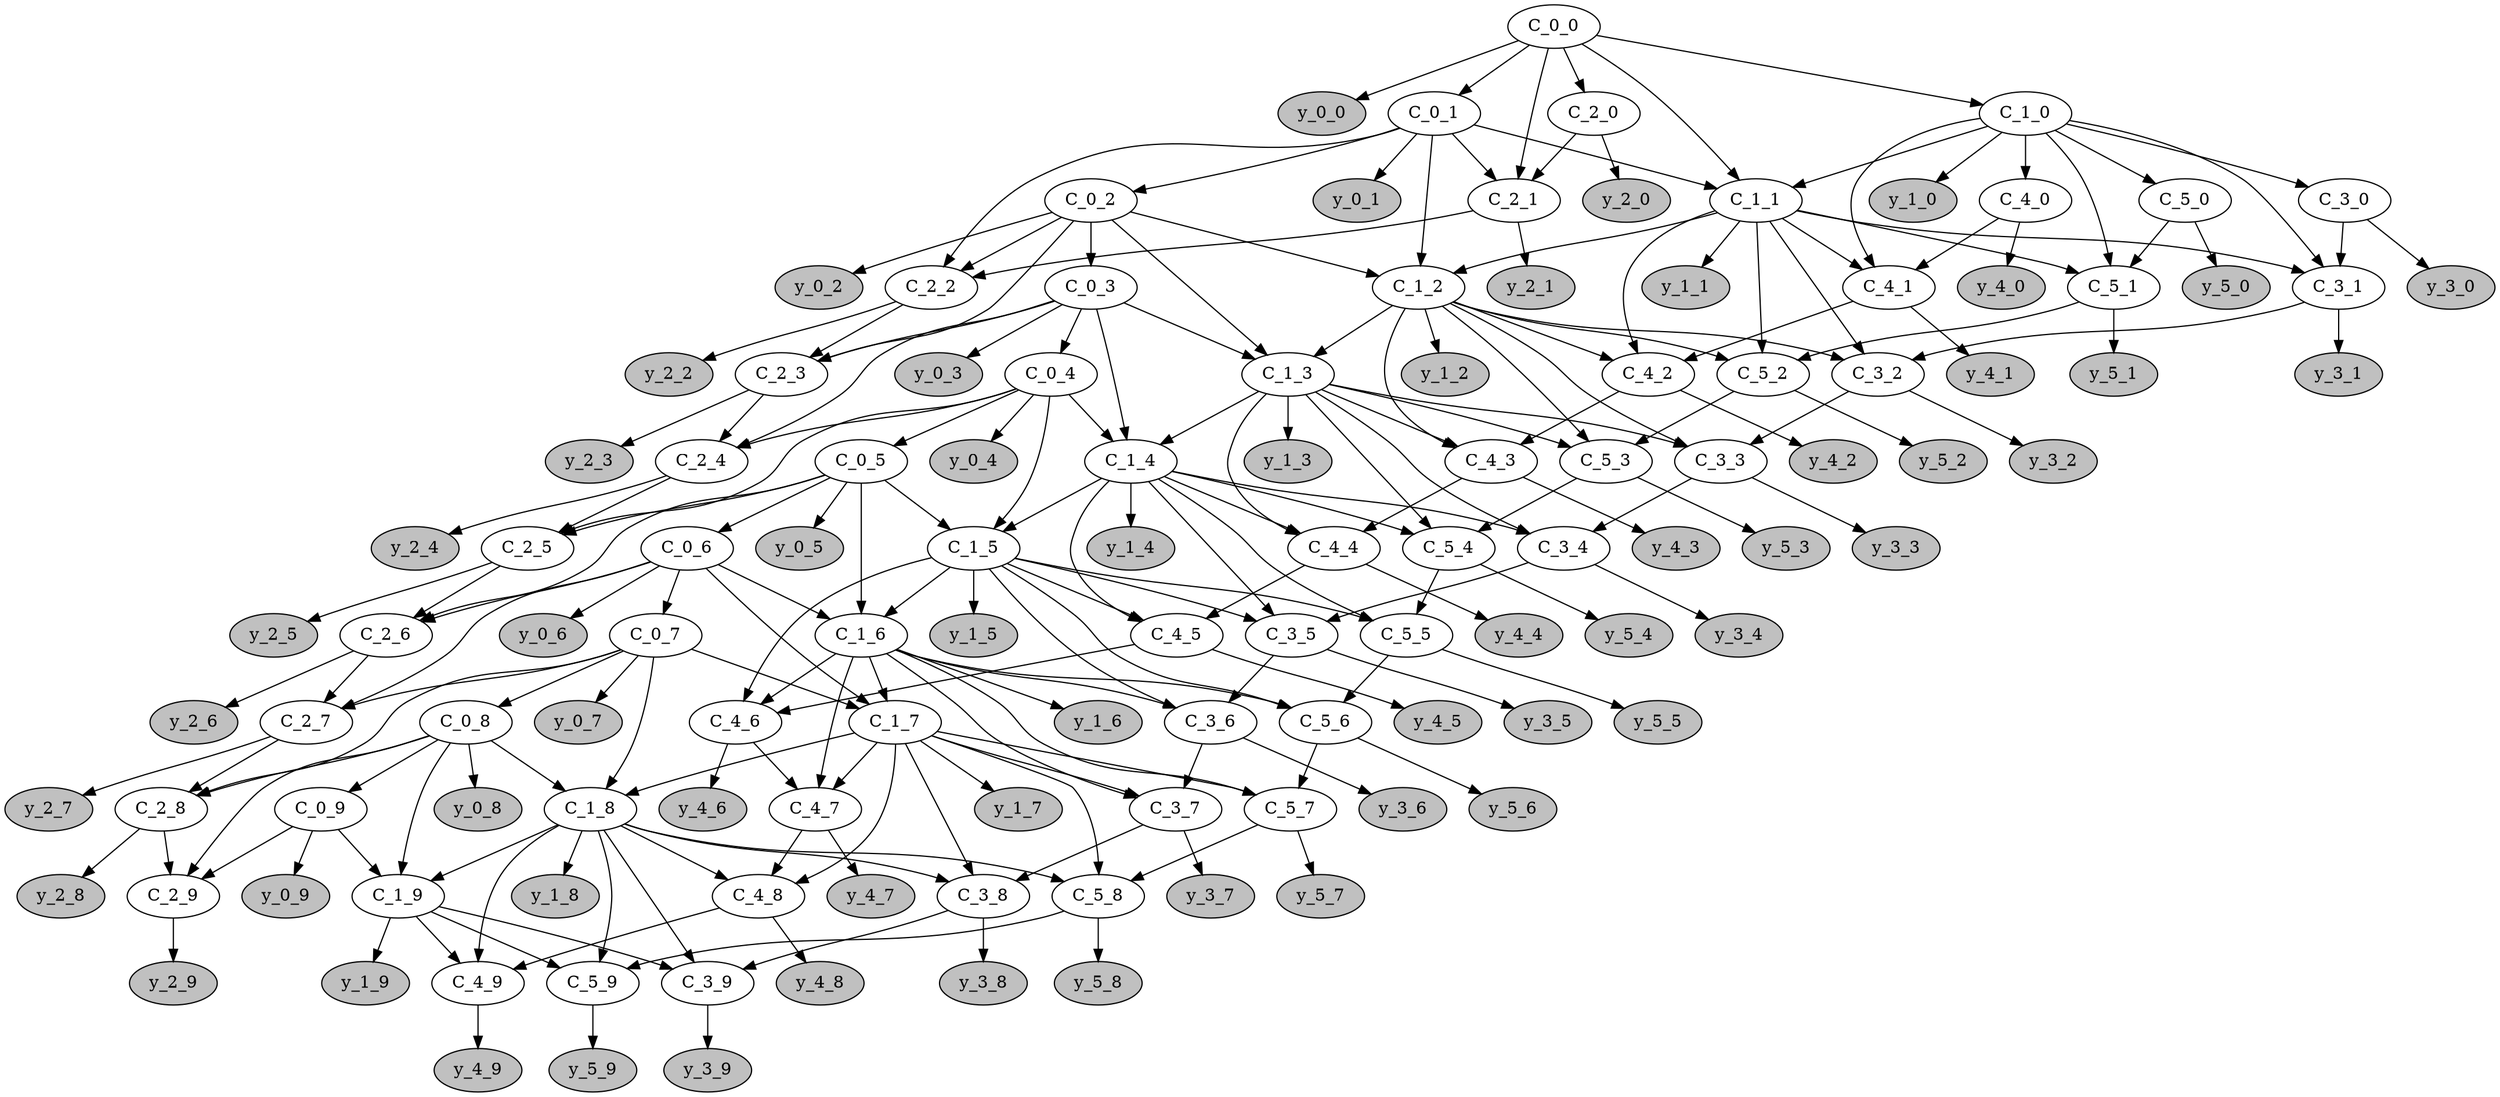 digraph {
	C_0_0 [label=C_0_0 fillcolor=white shape=ellipse style=filled]
	y_0_0 [label=y_0_0 fillcolor=grey shape=ellipse style=filled]
	C_0_1 [label=C_0_1 fillcolor=white shape=ellipse style=filled]
	y_0_1 [label=y_0_1 fillcolor=grey shape=ellipse style=filled]
	C_0_2 [label=C_0_2 fillcolor=white shape=ellipse style=filled]
	y_0_2 [label=y_0_2 fillcolor=grey shape=ellipse style=filled]
	C_0_3 [label=C_0_3 fillcolor=white shape=ellipse style=filled]
	y_0_3 [label=y_0_3 fillcolor=grey shape=ellipse style=filled]
	C_0_4 [label=C_0_4 fillcolor=white shape=ellipse style=filled]
	y_0_4 [label=y_0_4 fillcolor=grey shape=ellipse style=filled]
	C_0_5 [label=C_0_5 fillcolor=white shape=ellipse style=filled]
	y_0_5 [label=y_0_5 fillcolor=grey shape=ellipse style=filled]
	C_0_6 [label=C_0_6 fillcolor=white shape=ellipse style=filled]
	y_0_6 [label=y_0_6 fillcolor=grey shape=ellipse style=filled]
	C_0_7 [label=C_0_7 fillcolor=white shape=ellipse style=filled]
	y_0_7 [label=y_0_7 fillcolor=grey shape=ellipse style=filled]
	C_0_8 [label=C_0_8 fillcolor=white shape=ellipse style=filled]
	y_0_8 [label=y_0_8 fillcolor=grey shape=ellipse style=filled]
	C_0_9 [label=C_0_9 fillcolor=white shape=ellipse style=filled]
	y_0_9 [label=y_0_9 fillcolor=grey shape=ellipse style=filled]
	C_1_0 [label=C_1_0 fillcolor=white shape=ellipse style=filled]
	y_1_0 [label=y_1_0 fillcolor=grey shape=ellipse style=filled]
	C_1_1 [label=C_1_1 fillcolor=white shape=ellipse style=filled]
	y_1_1 [label=y_1_1 fillcolor=grey shape=ellipse style=filled]
	C_1_2 [label=C_1_2 fillcolor=white shape=ellipse style=filled]
	y_1_2 [label=y_1_2 fillcolor=grey shape=ellipse style=filled]
	C_1_3 [label=C_1_3 fillcolor=white shape=ellipse style=filled]
	y_1_3 [label=y_1_3 fillcolor=grey shape=ellipse style=filled]
	C_1_4 [label=C_1_4 fillcolor=white shape=ellipse style=filled]
	y_1_4 [label=y_1_4 fillcolor=grey shape=ellipse style=filled]
	C_1_5 [label=C_1_5 fillcolor=white shape=ellipse style=filled]
	y_1_5 [label=y_1_5 fillcolor=grey shape=ellipse style=filled]
	C_1_6 [label=C_1_6 fillcolor=white shape=ellipse style=filled]
	y_1_6 [label=y_1_6 fillcolor=grey shape=ellipse style=filled]
	C_1_7 [label=C_1_7 fillcolor=white shape=ellipse style=filled]
	y_1_7 [label=y_1_7 fillcolor=grey shape=ellipse style=filled]
	C_1_8 [label=C_1_8 fillcolor=white shape=ellipse style=filled]
	y_1_8 [label=y_1_8 fillcolor=grey shape=ellipse style=filled]
	C_1_9 [label=C_1_9 fillcolor=white shape=ellipse style=filled]
	y_1_9 [label=y_1_9 fillcolor=grey shape=ellipse style=filled]
	C_3_0 [label=C_3_0 fillcolor=white shape=ellipse style=filled]
	y_3_0 [label=y_3_0 fillcolor=grey shape=ellipse style=filled]
	C_3_1 [label=C_3_1 fillcolor=white shape=ellipse style=filled]
	y_3_1 [label=y_3_1 fillcolor=grey shape=ellipse style=filled]
	C_3_2 [label=C_3_2 fillcolor=white shape=ellipse style=filled]
	y_3_2 [label=y_3_2 fillcolor=grey shape=ellipse style=filled]
	C_3_3 [label=C_3_3 fillcolor=white shape=ellipse style=filled]
	y_3_3 [label=y_3_3 fillcolor=grey shape=ellipse style=filled]
	C_3_4 [label=C_3_4 fillcolor=white shape=ellipse style=filled]
	y_3_4 [label=y_3_4 fillcolor=grey shape=ellipse style=filled]
	C_3_5 [label=C_3_5 fillcolor=white shape=ellipse style=filled]
	y_3_5 [label=y_3_5 fillcolor=grey shape=ellipse style=filled]
	C_3_6 [label=C_3_6 fillcolor=white shape=ellipse style=filled]
	y_3_6 [label=y_3_6 fillcolor=grey shape=ellipse style=filled]
	C_3_7 [label=C_3_7 fillcolor=white shape=ellipse style=filled]
	y_3_7 [label=y_3_7 fillcolor=grey shape=ellipse style=filled]
	C_3_8 [label=C_3_8 fillcolor=white shape=ellipse style=filled]
	y_3_8 [label=y_3_8 fillcolor=grey shape=ellipse style=filled]
	C_3_9 [label=C_3_9 fillcolor=white shape=ellipse style=filled]
	y_3_9 [label=y_3_9 fillcolor=grey shape=ellipse style=filled]
	C_4_0 [label=C_4_0 fillcolor=white shape=ellipse style=filled]
	y_4_0 [label=y_4_0 fillcolor=grey shape=ellipse style=filled]
	C_4_1 [label=C_4_1 fillcolor=white shape=ellipse style=filled]
	y_4_1 [label=y_4_1 fillcolor=grey shape=ellipse style=filled]
	C_4_2 [label=C_4_2 fillcolor=white shape=ellipse style=filled]
	y_4_2 [label=y_4_2 fillcolor=grey shape=ellipse style=filled]
	C_4_3 [label=C_4_3 fillcolor=white shape=ellipse style=filled]
	y_4_3 [label=y_4_3 fillcolor=grey shape=ellipse style=filled]
	C_4_4 [label=C_4_4 fillcolor=white shape=ellipse style=filled]
	y_4_4 [label=y_4_4 fillcolor=grey shape=ellipse style=filled]
	C_4_5 [label=C_4_5 fillcolor=white shape=ellipse style=filled]
	y_4_5 [label=y_4_5 fillcolor=grey shape=ellipse style=filled]
	C_4_6 [label=C_4_6 fillcolor=white shape=ellipse style=filled]
	y_4_6 [label=y_4_6 fillcolor=grey shape=ellipse style=filled]
	C_4_7 [label=C_4_7 fillcolor=white shape=ellipse style=filled]
	y_4_7 [label=y_4_7 fillcolor=grey shape=ellipse style=filled]
	C_4_8 [label=C_4_8 fillcolor=white shape=ellipse style=filled]
	y_4_8 [label=y_4_8 fillcolor=grey shape=ellipse style=filled]
	C_4_9 [label=C_4_9 fillcolor=white shape=ellipse style=filled]
	y_4_9 [label=y_4_9 fillcolor=grey shape=ellipse style=filled]
	C_5_0 [label=C_5_0 fillcolor=white shape=ellipse style=filled]
	y_5_0 [label=y_5_0 fillcolor=grey shape=ellipse style=filled]
	C_5_1 [label=C_5_1 fillcolor=white shape=ellipse style=filled]
	y_5_1 [label=y_5_1 fillcolor=grey shape=ellipse style=filled]
	C_5_2 [label=C_5_2 fillcolor=white shape=ellipse style=filled]
	y_5_2 [label=y_5_2 fillcolor=grey shape=ellipse style=filled]
	C_5_3 [label=C_5_3 fillcolor=white shape=ellipse style=filled]
	y_5_3 [label=y_5_3 fillcolor=grey shape=ellipse style=filled]
	C_5_4 [label=C_5_4 fillcolor=white shape=ellipse style=filled]
	y_5_4 [label=y_5_4 fillcolor=grey shape=ellipse style=filled]
	C_5_5 [label=C_5_5 fillcolor=white shape=ellipse style=filled]
	y_5_5 [label=y_5_5 fillcolor=grey shape=ellipse style=filled]
	C_5_6 [label=C_5_6 fillcolor=white shape=ellipse style=filled]
	y_5_6 [label=y_5_6 fillcolor=grey shape=ellipse style=filled]
	C_5_7 [label=C_5_7 fillcolor=white shape=ellipse style=filled]
	y_5_7 [label=y_5_7 fillcolor=grey shape=ellipse style=filled]
	C_5_8 [label=C_5_8 fillcolor=white shape=ellipse style=filled]
	y_5_8 [label=y_5_8 fillcolor=grey shape=ellipse style=filled]
	C_5_9 [label=C_5_9 fillcolor=white shape=ellipse style=filled]
	y_5_9 [label=y_5_9 fillcolor=grey shape=ellipse style=filled]
	C_2_0 [label=C_2_0 fillcolor=white shape=ellipse style=filled]
	y_2_0 [label=y_2_0 fillcolor=grey shape=ellipse style=filled]
	C_2_1 [label=C_2_1 fillcolor=white shape=ellipse style=filled]
	y_2_1 [label=y_2_1 fillcolor=grey shape=ellipse style=filled]
	C_2_2 [label=C_2_2 fillcolor=white shape=ellipse style=filled]
	y_2_2 [label=y_2_2 fillcolor=grey shape=ellipse style=filled]
	C_2_3 [label=C_2_3 fillcolor=white shape=ellipse style=filled]
	y_2_3 [label=y_2_3 fillcolor=grey shape=ellipse style=filled]
	C_2_4 [label=C_2_4 fillcolor=white shape=ellipse style=filled]
	y_2_4 [label=y_2_4 fillcolor=grey shape=ellipse style=filled]
	C_2_5 [label=C_2_5 fillcolor=white shape=ellipse style=filled]
	y_2_5 [label=y_2_5 fillcolor=grey shape=ellipse style=filled]
	C_2_6 [label=C_2_6 fillcolor=white shape=ellipse style=filled]
	y_2_6 [label=y_2_6 fillcolor=grey shape=ellipse style=filled]
	C_2_7 [label=C_2_7 fillcolor=white shape=ellipse style=filled]
	y_2_7 [label=y_2_7 fillcolor=grey shape=ellipse style=filled]
	C_2_8 [label=C_2_8 fillcolor=white shape=ellipse style=filled]
	y_2_8 [label=y_2_8 fillcolor=grey shape=ellipse style=filled]
	C_2_9 [label=C_2_9 fillcolor=white shape=ellipse style=filled]
	y_2_9 [label=y_2_9 fillcolor=grey shape=ellipse style=filled]
	C_0_0 -> y_0_0
	C_0_0 -> C_0_1
	C_0_1 -> y_0_1
	C_0_1 -> C_0_2
	C_0_2 -> y_0_2
	C_0_2 -> C_0_3
	C_0_3 -> y_0_3
	C_0_3 -> C_0_4
	C_0_4 -> y_0_4
	C_0_4 -> C_0_5
	C_0_5 -> y_0_5
	C_0_5 -> C_0_6
	C_0_6 -> y_0_6
	C_0_6 -> C_0_7
	C_0_7 -> y_0_7
	C_0_7 -> C_0_8
	C_0_8 -> y_0_8
	C_0_8 -> C_0_9
	C_0_9 -> y_0_9
	C_0_0 -> C_1_0
	C_1_0 -> y_1_0
	C_0_1 -> C_1_1
	C_0_0 -> C_1_1
	C_1_0 -> C_1_1
	C_1_1 -> y_1_1
	C_0_1 -> C_1_2
	C_1_1 -> C_1_2
	C_0_2 -> C_1_2
	C_1_2 -> y_1_2
	C_1_2 -> C_1_3
	C_0_3 -> C_1_3
	C_0_2 -> C_1_3
	C_1_3 -> y_1_3
	C_0_4 -> C_1_4
	C_1_3 -> C_1_4
	C_0_3 -> C_1_4
	C_1_4 -> y_1_4
	C_0_4 -> C_1_5
	C_1_4 -> C_1_5
	C_0_5 -> C_1_5
	C_1_5 -> y_1_5
	C_0_6 -> C_1_6
	C_1_5 -> C_1_6
	C_0_5 -> C_1_6
	C_1_6 -> y_1_6
	C_0_6 -> C_1_7
	C_1_6 -> C_1_7
	C_0_7 -> C_1_7
	C_1_7 -> y_1_7
	C_0_7 -> C_1_8
	C_1_7 -> C_1_8
	C_0_8 -> C_1_8
	C_1_8 -> y_1_8
	C_0_9 -> C_1_9
	C_1_8 -> C_1_9
	C_0_8 -> C_1_9
	C_1_9 -> y_1_9
	C_1_0 -> C_3_0
	C_3_0 -> y_3_0
	C_1_0 -> C_3_1
	C_1_1 -> C_3_1
	C_3_0 -> C_3_1
	C_3_1 -> y_3_1
	C_1_2 -> C_3_2
	C_3_1 -> C_3_2
	C_1_1 -> C_3_2
	C_3_2 -> y_3_2
	C_1_3 -> C_3_3
	C_1_2 -> C_3_3
	C_3_2 -> C_3_3
	C_3_3 -> y_3_3
	C_3_3 -> C_3_4
	C_1_4 -> C_3_4
	C_1_3 -> C_3_4
	C_3_4 -> y_3_4
	C_1_4 -> C_3_5
	C_1_5 -> C_3_5
	C_3_4 -> C_3_5
	C_3_5 -> y_3_5
	C_3_5 -> C_3_6
	C_1_5 -> C_3_6
	C_1_6 -> C_3_6
	C_3_6 -> y_3_6
	C_3_6 -> C_3_7
	C_1_6 -> C_3_7
	C_1_7 -> C_3_7
	C_3_7 -> y_3_7
	C_3_7 -> C_3_8
	C_1_7 -> C_3_8
	C_1_8 -> C_3_8
	C_3_8 -> y_3_8
	C_1_8 -> C_3_9
	C_3_8 -> C_3_9
	C_1_9 -> C_3_9
	C_3_9 -> y_3_9
	C_1_0 -> C_4_0
	C_4_0 -> y_4_0
	C_4_0 -> C_4_1
	C_1_0 -> C_4_1
	C_1_1 -> C_4_1
	C_4_1 -> y_4_1
	C_1_2 -> C_4_2
	C_1_1 -> C_4_2
	C_4_1 -> C_4_2
	C_4_2 -> y_4_2
	C_1_3 -> C_4_3
	C_4_2 -> C_4_3
	C_1_2 -> C_4_3
	C_4_3 -> y_4_3
	C_4_3 -> C_4_4
	C_1_4 -> C_4_4
	C_1_3 -> C_4_4
	C_4_4 -> y_4_4
	C_1_5 -> C_4_5
	C_1_4 -> C_4_5
	C_4_4 -> C_4_5
	C_4_5 -> y_4_5
	C_4_5 -> C_4_6
	C_1_5 -> C_4_6
	C_1_6 -> C_4_6
	C_4_6 -> y_4_6
	C_4_6 -> C_4_7
	C_1_7 -> C_4_7
	C_1_6 -> C_4_7
	C_4_7 -> y_4_7
	C_1_7 -> C_4_8
	C_1_8 -> C_4_8
	C_4_7 -> C_4_8
	C_4_8 -> y_4_8
	C_1_8 -> C_4_9
	C_1_9 -> C_4_9
	C_4_8 -> C_4_9
	C_4_9 -> y_4_9
	C_1_0 -> C_5_0
	C_5_0 -> y_5_0
	C_1_0 -> C_5_1
	C_1_1 -> C_5_1
	C_5_0 -> C_5_1
	C_5_1 -> y_5_1
	C_1_2 -> C_5_2
	C_5_1 -> C_5_2
	C_1_1 -> C_5_2
	C_5_2 -> y_5_2
	C_1_3 -> C_5_3
	C_1_2 -> C_5_3
	C_5_2 -> C_5_3
	C_5_3 -> y_5_3
	C_5_3 -> C_5_4
	C_1_4 -> C_5_4
	C_1_3 -> C_5_4
	C_5_4 -> y_5_4
	C_1_5 -> C_5_5
	C_1_4 -> C_5_5
	C_5_4 -> C_5_5
	C_5_5 -> y_5_5
	C_1_6 -> C_5_6
	C_1_5 -> C_5_6
	C_5_5 -> C_5_6
	C_5_6 -> y_5_6
	C_1_6 -> C_5_7
	C_1_7 -> C_5_7
	C_5_6 -> C_5_7
	C_5_7 -> y_5_7
	C_1_7 -> C_5_8
	C_5_7 -> C_5_8
	C_1_8 -> C_5_8
	C_5_8 -> y_5_8
	C_1_8 -> C_5_9
	C_1_9 -> C_5_9
	C_5_8 -> C_5_9
	C_5_9 -> y_5_9
	C_0_0 -> C_2_0
	C_2_0 -> y_2_0
	C_0_0 -> C_2_1
	C_0_1 -> C_2_1
	C_2_0 -> C_2_1
	C_2_1 -> y_2_1
	C_2_1 -> C_2_2
	C_0_1 -> C_2_2
	C_0_2 -> C_2_2
	C_2_2 -> y_2_2
	C_0_3 -> C_2_3
	C_2_2 -> C_2_3
	C_0_2 -> C_2_3
	C_2_3 -> y_2_3
	C_0_4 -> C_2_4
	C_0_3 -> C_2_4
	C_2_3 -> C_2_4
	C_2_4 -> y_2_4
	C_0_4 -> C_2_5
	C_0_5 -> C_2_5
	C_2_4 -> C_2_5
	C_2_5 -> y_2_5
	C_0_6 -> C_2_6
	C_0_5 -> C_2_6
	C_2_5 -> C_2_6
	C_2_6 -> y_2_6
	C_0_6 -> C_2_7
	C_0_7 -> C_2_7
	C_2_6 -> C_2_7
	C_2_7 -> y_2_7
	C_2_7 -> C_2_8
	C_0_7 -> C_2_8
	C_0_8 -> C_2_8
	C_2_8 -> y_2_8
	C_0_9 -> C_2_9
	C_2_8 -> C_2_9
	C_0_8 -> C_2_9
	C_2_9 -> y_2_9
}
